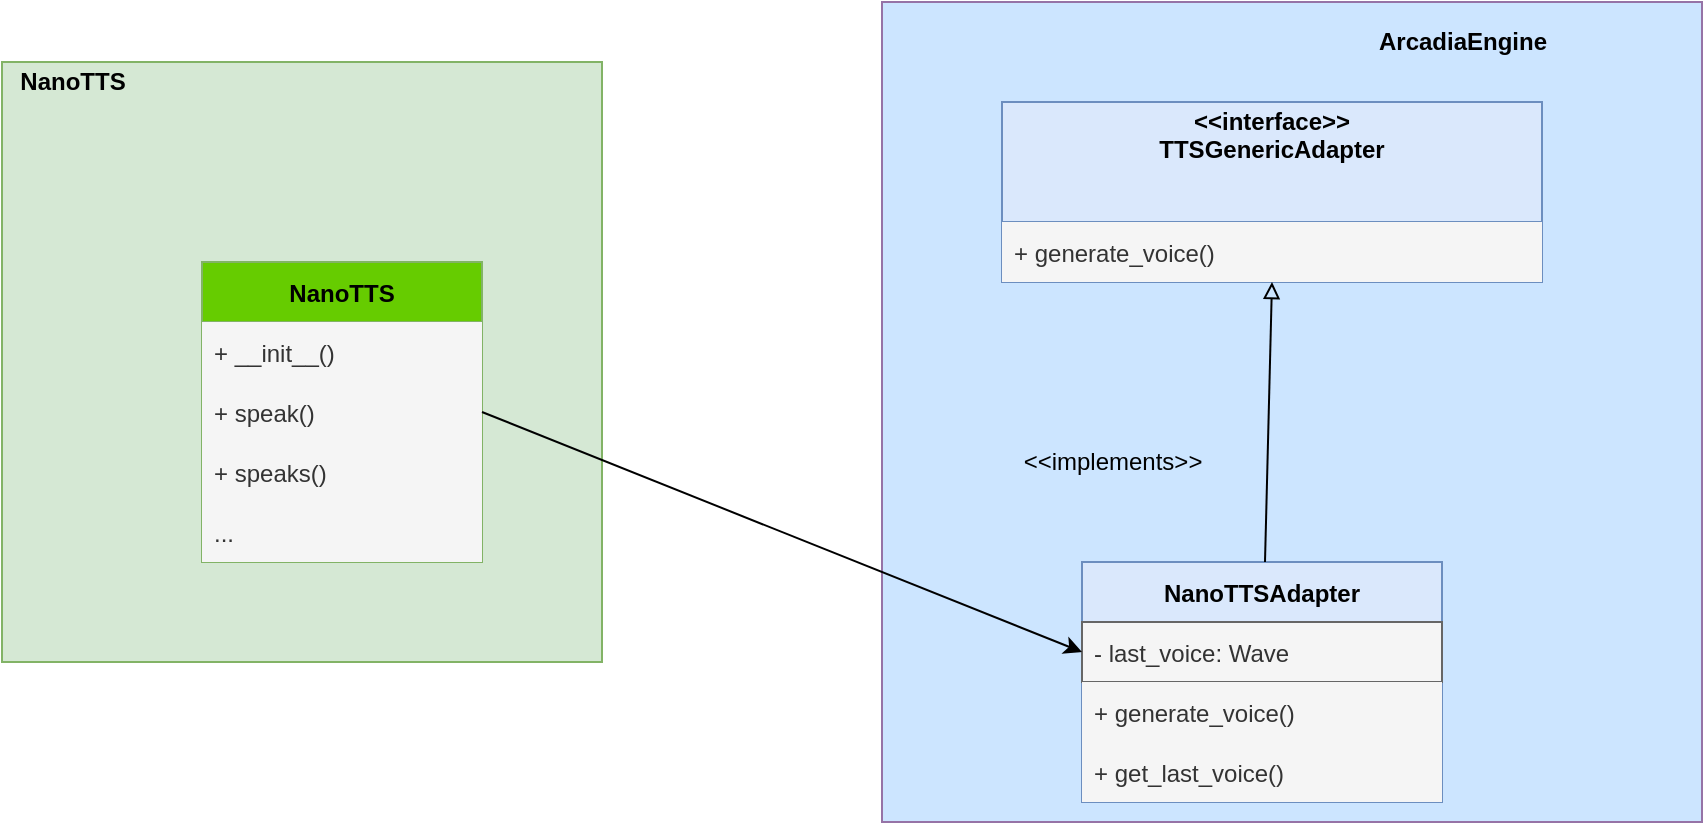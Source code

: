 <mxfile version="17.2.4" type="device"><diagram id="LPg0j_pNxHtV6jfeSge1" name="Page-1"><mxGraphModel dx="1038" dy="523" grid="1" gridSize="10" guides="1" tooltips="1" connect="1" arrows="1" fold="1" page="1" pageScale="1" pageWidth="827" pageHeight="1169" math="0" shadow="0"><root><mxCell id="0"/><mxCell id="1" parent="0"/><mxCell id="1ZaH2dVLYMZgDrf2bwdu-19" value="" style="whiteSpace=wrap;html=1;aspect=fixed;strokeColor=#9673a6;fillColor=#CCE5FF;" parent="1" vertex="1"><mxGeometry x="450" y="70" width="410" height="410" as="geometry"/></mxCell><mxCell id="1ZaH2dVLYMZgDrf2bwdu-16" value="" style="whiteSpace=wrap;html=1;aspect=fixed;strokeColor=#82b366;fillColor=#d5e8d4;" parent="1" vertex="1"><mxGeometry x="10" y="100" width="300" height="300" as="geometry"/></mxCell><mxCell id="1ZaH2dVLYMZgDrf2bwdu-1" value="&lt;&lt;interface&gt;&gt;&#xA;TTSGenericAdapter&#xA;&#xA;" style="swimlane;fontStyle=1;childLayout=stackLayout;horizontal=1;startSize=60;horizontalStack=0;resizeParent=1;resizeParentMax=0;resizeLast=0;collapsible=1;marginBottom=0;fillColor=#dae8fc;strokeColor=#6c8ebf;" parent="1" vertex="1"><mxGeometry x="510" y="120" width="270" height="90" as="geometry"/></mxCell><mxCell id="1ZaH2dVLYMZgDrf2bwdu-2" value="+ generate_voice()" style="text;strokeColor=none;fillColor=#f5f5f5;align=left;verticalAlign=middle;spacingLeft=4;spacingRight=4;overflow=hidden;points=[[0,0.5],[1,0.5]];portConstraint=eastwest;rotatable=0;fontColor=#333333;" parent="1ZaH2dVLYMZgDrf2bwdu-1" vertex="1"><mxGeometry y="60" width="270" height="30" as="geometry"/></mxCell><mxCell id="1ZaH2dVLYMZgDrf2bwdu-5" value="NanoTTSAdapter" style="swimlane;fontStyle=1;childLayout=stackLayout;horizontal=1;startSize=30;horizontalStack=0;resizeParent=1;resizeParentMax=0;resizeLast=0;collapsible=1;marginBottom=0;fillColor=#dae8fc;strokeColor=#6c8ebf;" parent="1" vertex="1"><mxGeometry x="550" y="350" width="180" height="120" as="geometry"/></mxCell><mxCell id="1ZaH2dVLYMZgDrf2bwdu-9" value="- last_voice: Wave" style="text;strokeColor=#666666;fillColor=#f5f5f5;align=left;verticalAlign=middle;spacingLeft=4;spacingRight=4;overflow=hidden;points=[[0,0.5],[1,0.5]];portConstraint=eastwest;rotatable=0;fontColor=#333333;" parent="1ZaH2dVLYMZgDrf2bwdu-5" vertex="1"><mxGeometry y="30" width="180" height="30" as="geometry"/></mxCell><mxCell id="1ZaH2dVLYMZgDrf2bwdu-6" value="+ generate_voice()" style="text;strokeColor=none;fillColor=#f5f5f5;align=left;verticalAlign=middle;spacingLeft=4;spacingRight=4;overflow=hidden;points=[[0,0.5],[1,0.5]];portConstraint=eastwest;rotatable=0;fontColor=#333333;" parent="1ZaH2dVLYMZgDrf2bwdu-5" vertex="1"><mxGeometry y="60" width="180" height="30" as="geometry"/></mxCell><mxCell id="1ZaH2dVLYMZgDrf2bwdu-7" value="+ get_last_voice()" style="text;strokeColor=none;fillColor=#f5f5f5;align=left;verticalAlign=middle;spacingLeft=4;spacingRight=4;overflow=hidden;points=[[0,0.5],[1,0.5]];portConstraint=eastwest;rotatable=0;fontColor=#333333;" parent="1ZaH2dVLYMZgDrf2bwdu-5" vertex="1"><mxGeometry y="90" width="180" height="30" as="geometry"/></mxCell><mxCell id="1ZaH2dVLYMZgDrf2bwdu-10" value="" style="endArrow=block;html=1;rounded=0;entryX=0.5;entryY=1;entryDx=0;entryDy=0;endFill=0;" parent="1" source="1ZaH2dVLYMZgDrf2bwdu-5" target="1ZaH2dVLYMZgDrf2bwdu-1" edge="1"><mxGeometry width="50" height="50" relative="1" as="geometry"><mxPoint x="290" y="380" as="sourcePoint"/><mxPoint x="640.95" y="240" as="targetPoint"/></mxGeometry></mxCell><mxCell id="1ZaH2dVLYMZgDrf2bwdu-11" value="&amp;lt;&amp;lt;implements&amp;gt;&amp;gt;" style="text;html=1;align=center;verticalAlign=middle;resizable=0;points=[];autosize=1;strokeColor=none;fillColor=none;" parent="1" vertex="1"><mxGeometry x="510" y="290" width="110" height="20" as="geometry"/></mxCell><mxCell id="1ZaH2dVLYMZgDrf2bwdu-17" value="&lt;b&gt;NanoTTS&lt;/b&gt;" style="text;html=1;align=center;verticalAlign=middle;resizable=0;points=[];autosize=1;strokeColor=none;fillColor=none;" parent="1" vertex="1"><mxGeometry x="10" y="100" width="70" height="20" as="geometry"/></mxCell><mxCell id="1ZaH2dVLYMZgDrf2bwdu-20" value="&lt;b&gt;ArcadiaEngine&lt;/b&gt;" style="text;html=1;align=center;verticalAlign=middle;resizable=0;points=[];autosize=1;strokeColor=none;fillColor=none;" parent="1" vertex="1"><mxGeometry x="690" y="80" width="100" height="20" as="geometry"/></mxCell><mxCell id="oA61kko3rq5Yd7ikSoL0-22" value="NanoTTS" style="swimlane;fontStyle=1;childLayout=stackLayout;horizontal=1;startSize=30;horizontalStack=0;resizeParent=1;resizeParentMax=0;resizeLast=0;collapsible=1;marginBottom=0;fillColor=#66CC00;strokeColor=#82b366;" parent="1" vertex="1"><mxGeometry x="110" y="200" width="140" height="150" as="geometry"/></mxCell><mxCell id="oA61kko3rq5Yd7ikSoL0-23" value="+ __init__()" style="text;strokeColor=none;fillColor=#f5f5f5;align=left;verticalAlign=middle;spacingLeft=4;spacingRight=4;overflow=hidden;points=[[0,0.5],[1,0.5]];portConstraint=eastwest;rotatable=0;fontColor=#333333;" parent="oA61kko3rq5Yd7ikSoL0-22" vertex="1"><mxGeometry y="30" width="140" height="30" as="geometry"/></mxCell><mxCell id="oA61kko3rq5Yd7ikSoL0-26" value="+ speak()" style="text;strokeColor=none;fillColor=#f5f5f5;align=left;verticalAlign=middle;spacingLeft=4;spacingRight=4;overflow=hidden;points=[[0,0.5],[1,0.5]];portConstraint=eastwest;rotatable=0;fontColor=#333333;" parent="oA61kko3rq5Yd7ikSoL0-22" vertex="1"><mxGeometry y="60" width="140" height="30" as="geometry"/></mxCell><mxCell id="oA61kko3rq5Yd7ikSoL0-27" value="+ speaks()" style="text;strokeColor=none;fillColor=#f5f5f5;align=left;verticalAlign=middle;spacingLeft=4;spacingRight=4;overflow=hidden;points=[[0,0.5],[1,0.5]];portConstraint=eastwest;rotatable=0;fontColor=#333333;" parent="oA61kko3rq5Yd7ikSoL0-22" vertex="1"><mxGeometry y="90" width="140" height="30" as="geometry"/></mxCell><mxCell id="oA61kko3rq5Yd7ikSoL0-28" value="..." style="text;strokeColor=none;fillColor=#f5f5f5;align=left;verticalAlign=middle;spacingLeft=4;spacingRight=4;overflow=hidden;points=[[0,0.5],[1,0.5]];portConstraint=eastwest;rotatable=0;fontColor=#333333;" parent="oA61kko3rq5Yd7ikSoL0-22" vertex="1"><mxGeometry y="120" width="140" height="30" as="geometry"/></mxCell><mxCell id="oA61kko3rq5Yd7ikSoL0-31" value="" style="endArrow=classic;html=1;rounded=0;exitX=1;exitY=0.5;exitDx=0;exitDy=0;entryX=0;entryY=0.5;entryDx=0;entryDy=0;" parent="1" source="oA61kko3rq5Yd7ikSoL0-26" target="1ZaH2dVLYMZgDrf2bwdu-9" edge="1"><mxGeometry width="50" height="50" relative="1" as="geometry"><mxPoint x="340" y="410" as="sourcePoint"/><mxPoint x="390" y="360" as="targetPoint"/></mxGeometry></mxCell></root></mxGraphModel></diagram></mxfile>